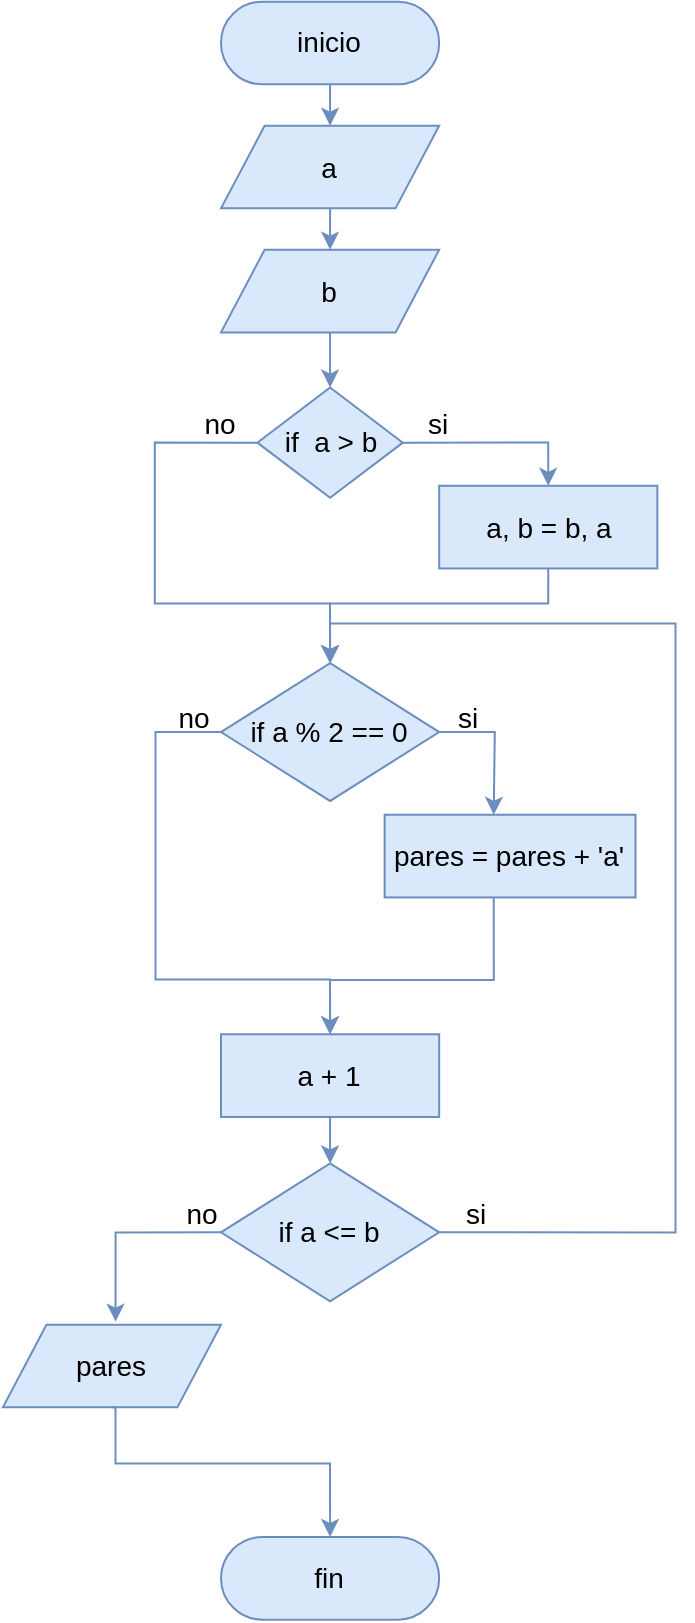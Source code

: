 <mxfile version="12.6.5" type="device"><diagram id="_AwgD7miDioPfK0IpuTw" name="Página-1"><mxGraphModel dx="1673" dy="1014" grid="1" gridSize="10" guides="1" tooltips="1" connect="1" arrows="1" fold="1" page="1" pageScale="1" pageWidth="850" pageHeight="1100" math="0" shadow="0"><root><mxCell id="0"/><mxCell id="1" parent="0"/><mxCell id="wYNIp5mWxCPKnwGpplwQ-1" value="inicio" style="rounded=1;whiteSpace=wrap;html=1;arcSize=50;fontSize=14;fillColor=#dae8fc;strokeColor=#6c8ebf;" vertex="1" parent="1"><mxGeometry x="365.497" y="144.82" width="109.091" height="41.345" as="geometry"/></mxCell><mxCell id="wYNIp5mWxCPKnwGpplwQ-2" value="a" style="shape=parallelogram;perimeter=parallelogramPerimeter;whiteSpace=wrap;html=1;fontSize=14;fillColor=#dae8fc;strokeColor=#6c8ebf;" vertex="1" parent="1"><mxGeometry x="365.497" y="206.837" width="109.091" height="41.345" as="geometry"/></mxCell><mxCell id="wYNIp5mWxCPKnwGpplwQ-26" style="edgeStyle=orthogonalEdgeStyle;rounded=0;orthogonalLoop=1;jettySize=auto;html=1;exitX=0.5;exitY=1;exitDx=0;exitDy=0;entryX=0.5;entryY=0;entryDx=0;entryDy=0;fontSize=14;fillColor=#dae8fc;strokeColor=#6c8ebf;" edge="1" parent="1" source="wYNIp5mWxCPKnwGpplwQ-1" target="wYNIp5mWxCPKnwGpplwQ-2"><mxGeometry relative="1" as="geometry"/></mxCell><mxCell id="wYNIp5mWxCPKnwGpplwQ-3" value="b" style="shape=parallelogram;perimeter=parallelogramPerimeter;whiteSpace=wrap;html=1;fontSize=14;fillColor=#dae8fc;strokeColor=#6c8ebf;" vertex="1" parent="1"><mxGeometry x="365.497" y="268.854" width="109.091" height="41.345" as="geometry"/></mxCell><mxCell id="wYNIp5mWxCPKnwGpplwQ-27" style="edgeStyle=orthogonalEdgeStyle;rounded=0;orthogonalLoop=1;jettySize=auto;html=1;exitX=0.5;exitY=1;exitDx=0;exitDy=0;entryX=0.5;entryY=0;entryDx=0;entryDy=0;fontSize=14;fillColor=#dae8fc;strokeColor=#6c8ebf;" edge="1" parent="1" source="wYNIp5mWxCPKnwGpplwQ-2" target="wYNIp5mWxCPKnwGpplwQ-3"><mxGeometry relative="1" as="geometry"/></mxCell><mxCell id="wYNIp5mWxCPKnwGpplwQ-7" style="edgeStyle=orthogonalEdgeStyle;rounded=0;orthogonalLoop=1;jettySize=auto;html=1;exitX=0;exitY=0.5;exitDx=0;exitDy=0;entryX=0.5;entryY=0;entryDx=0;entryDy=0;fontSize=14;fillColor=#dae8fc;strokeColor=#6c8ebf;" edge="1" parent="1" source="wYNIp5mWxCPKnwGpplwQ-5"><mxGeometry relative="1" as="geometry"><mxPoint x="420.043" y="475.576" as="targetPoint"/><Array as="points"><mxPoint x="332.41" y="365.82"/><mxPoint x="332.41" y="445.82"/><mxPoint x="420.41" y="445.82"/></Array></mxGeometry></mxCell><mxCell id="wYNIp5mWxCPKnwGpplwQ-5" value="if&amp;nbsp; a &amp;gt; b" style="rhombus;whiteSpace=wrap;html=1;fontSize=14;fillColor=#dae8fc;strokeColor=#6c8ebf;" vertex="1" parent="1"><mxGeometry x="383.679" y="337.761" width="72.727" height="55.126" as="geometry"/></mxCell><mxCell id="wYNIp5mWxCPKnwGpplwQ-28" style="edgeStyle=orthogonalEdgeStyle;rounded=0;orthogonalLoop=1;jettySize=auto;html=1;exitX=0.5;exitY=1;exitDx=0;exitDy=0;entryX=0.5;entryY=0;entryDx=0;entryDy=0;fontSize=14;fillColor=#dae8fc;strokeColor=#6c8ebf;" edge="1" parent="1" source="wYNIp5mWxCPKnwGpplwQ-3" target="wYNIp5mWxCPKnwGpplwQ-5"><mxGeometry relative="1" as="geometry"/></mxCell><mxCell id="wYNIp5mWxCPKnwGpplwQ-8" value="no" style="text;html=1;align=center;verticalAlign=middle;whiteSpace=wrap;rounded=0;fontSize=14;" vertex="1" parent="1"><mxGeometry x="347.315" y="349.475" width="36.364" height="13.782" as="geometry"/></mxCell><mxCell id="wYNIp5mWxCPKnwGpplwQ-11" style="edgeStyle=orthogonalEdgeStyle;rounded=0;orthogonalLoop=1;jettySize=auto;html=1;exitX=0.5;exitY=1;exitDx=0;exitDy=0;entryX=0.5;entryY=0;entryDx=0;entryDy=0;fontSize=14;fillColor=#dae8fc;strokeColor=#6c8ebf;" edge="1" parent="1" source="wYNIp5mWxCPKnwGpplwQ-9"><mxGeometry relative="1" as="geometry"><mxPoint x="420.043" y="475.576" as="targetPoint"/><Array as="points"><mxPoint x="528.77" y="445.82"/><mxPoint x="419.77" y="445.82"/></Array></mxGeometry></mxCell><mxCell id="wYNIp5mWxCPKnwGpplwQ-9" value="a, b = b, a" style="rounded=0;whiteSpace=wrap;html=1;fontSize=14;fillColor=#dae8fc;strokeColor=#6c8ebf;" vertex="1" parent="1"><mxGeometry x="474.588" y="386.887" width="109.091" height="41.345" as="geometry"/></mxCell><mxCell id="wYNIp5mWxCPKnwGpplwQ-10" style="edgeStyle=orthogonalEdgeStyle;rounded=0;orthogonalLoop=1;jettySize=auto;html=1;exitX=1;exitY=0.5;exitDx=0;exitDy=0;entryX=0.5;entryY=0;entryDx=0;entryDy=0;fontSize=14;fillColor=#dae8fc;strokeColor=#6c8ebf;" edge="1" parent="1" source="wYNIp5mWxCPKnwGpplwQ-5" target="wYNIp5mWxCPKnwGpplwQ-9"><mxGeometry relative="1" as="geometry"/></mxCell><mxCell id="wYNIp5mWxCPKnwGpplwQ-12" value="si" style="text;html=1;align=center;verticalAlign=middle;whiteSpace=wrap;rounded=0;fontSize=14;" vertex="1" parent="1"><mxGeometry x="456.406" y="349.475" width="36.364" height="13.782" as="geometry"/></mxCell><mxCell id="wYNIp5mWxCPKnwGpplwQ-16" style="edgeStyle=orthogonalEdgeStyle;rounded=0;orthogonalLoop=1;jettySize=auto;html=1;exitX=1;exitY=0.5;exitDx=0;exitDy=0;entryX=0.5;entryY=0;entryDx=0;entryDy=0;fontSize=14;fillColor=#dae8fc;strokeColor=#6c8ebf;" edge="1" parent="1" source="wYNIp5mWxCPKnwGpplwQ-13"><mxGeometry relative="1" as="geometry"><mxPoint x="501.861" y="551.375" as="targetPoint"/></mxGeometry></mxCell><mxCell id="wYNIp5mWxCPKnwGpplwQ-13" value="if a % 2 == 0" style="rhombus;whiteSpace=wrap;html=1;fontSize=14;fillColor=#dae8fc;strokeColor=#6c8ebf;" vertex="1" parent="1"><mxGeometry x="365.497" y="475.576" width="109.091" height="68.908" as="geometry"/></mxCell><mxCell id="wYNIp5mWxCPKnwGpplwQ-29" style="edgeStyle=orthogonalEdgeStyle;rounded=0;orthogonalLoop=1;jettySize=auto;html=1;exitX=0;exitY=0.5;exitDx=0;exitDy=0;entryX=0.5;entryY=0;entryDx=0;entryDy=0;fontSize=14;fillColor=#dae8fc;strokeColor=#6c8ebf;" edge="1" parent="1" source="wYNIp5mWxCPKnwGpplwQ-13" target="wYNIp5mWxCPKnwGpplwQ-19"><mxGeometry relative="1" as="geometry"><Array as="points"><mxPoint x="332.77" y="509.82"/><mxPoint x="332.77" y="633.82"/><mxPoint x="419.77" y="633.82"/></Array></mxGeometry></mxCell><mxCell id="wYNIp5mWxCPKnwGpplwQ-31" style="edgeStyle=orthogonalEdgeStyle;rounded=0;orthogonalLoop=1;jettySize=auto;html=1;exitX=0.5;exitY=1;exitDx=0;exitDy=0;entryX=0.5;entryY=0;entryDx=0;entryDy=0;fontSize=14;fillColor=#dae8fc;strokeColor=#6c8ebf;" edge="1" parent="1" target="wYNIp5mWxCPKnwGpplwQ-19"><mxGeometry relative="1" as="geometry"><mxPoint x="501.861" y="592.719" as="sourcePoint"/><Array as="points"><mxPoint x="501.861" y="634.064"/><mxPoint x="420.043" y="634.064"/></Array></mxGeometry></mxCell><mxCell id="wYNIp5mWxCPKnwGpplwQ-19" value="a + 1" style="rounded=0;whiteSpace=wrap;html=1;fontSize=14;fillColor=#dae8fc;strokeColor=#6c8ebf;" vertex="1" parent="1"><mxGeometry x="365.497" y="661.139" width="109.091" height="41.345" as="geometry"/></mxCell><mxCell id="wYNIp5mWxCPKnwGpplwQ-21" style="edgeStyle=orthogonalEdgeStyle;rounded=0;orthogonalLoop=1;jettySize=auto;html=1;exitX=1;exitY=0.5;exitDx=0;exitDy=0;entryX=0.5;entryY=0;entryDx=0;entryDy=0;fontSize=14;fillColor=#dae8fc;strokeColor=#6c8ebf;" edge="1" parent="1" source="wYNIp5mWxCPKnwGpplwQ-20" target="wYNIp5mWxCPKnwGpplwQ-13"><mxGeometry relative="1" as="geometry"><Array as="points"><mxPoint x="592.77" y="759.82"/><mxPoint x="592.77" y="455.82"/><mxPoint x="419.77" y="455.82"/></Array></mxGeometry></mxCell><mxCell id="wYNIp5mWxCPKnwGpplwQ-20" value="if a &amp;lt;= b" style="rhombus;whiteSpace=wrap;html=1;fontSize=14;fillColor=#dae8fc;strokeColor=#6c8ebf;" vertex="1" parent="1"><mxGeometry x="365.497" y="725.711" width="109.091" height="68.908" as="geometry"/></mxCell><mxCell id="wYNIp5mWxCPKnwGpplwQ-30" style="edgeStyle=orthogonalEdgeStyle;rounded=0;orthogonalLoop=1;jettySize=auto;html=1;exitX=0.5;exitY=1;exitDx=0;exitDy=0;entryX=0.5;entryY=0;entryDx=0;entryDy=0;fontSize=14;fillColor=#dae8fc;strokeColor=#6c8ebf;" edge="1" parent="1" source="wYNIp5mWxCPKnwGpplwQ-19" target="wYNIp5mWxCPKnwGpplwQ-20"><mxGeometry relative="1" as="geometry"/></mxCell><mxCell id="wYNIp5mWxCPKnwGpplwQ-22" value="si" style="text;html=1;align=center;verticalAlign=middle;whiteSpace=wrap;rounded=0;fontSize=14;" vertex="1" parent="1"><mxGeometry x="475.497" y="744.383" width="36.364" height="13.782" as="geometry"/></mxCell><mxCell id="wYNIp5mWxCPKnwGpplwQ-23" value="no" style="text;html=1;align=center;verticalAlign=middle;whiteSpace=wrap;rounded=0;fontSize=14;" vertex="1" parent="1"><mxGeometry x="338.225" y="744.383" width="36.364" height="13.782" as="geometry"/></mxCell><mxCell id="wYNIp5mWxCPKnwGpplwQ-24" value="fin" style="rounded=1;whiteSpace=wrap;html=1;arcSize=50;fontSize=14;fillColor=#dae8fc;strokeColor=#6c8ebf;" vertex="1" parent="1"><mxGeometry x="365.497" y="912.475" width="109.091" height="41.345" as="geometry"/></mxCell><mxCell id="wYNIp5mWxCPKnwGpplwQ-33" value="no" style="text;html=1;align=center;verticalAlign=middle;whiteSpace=wrap;rounded=0;fontSize=14;" vertex="1" parent="1"><mxGeometry x="334.134" y="496.249" width="36.364" height="13.782" as="geometry"/></mxCell><mxCell id="wYNIp5mWxCPKnwGpplwQ-34" value="si" style="text;html=1;align=center;verticalAlign=middle;whiteSpace=wrap;rounded=0;fontSize=14;" vertex="1" parent="1"><mxGeometry x="471.406" y="496.249" width="36.364" height="13.782" as="geometry"/></mxCell><mxCell id="wYNIp5mWxCPKnwGpplwQ-35" value="pares = pares + 'a'" style="rounded=0;whiteSpace=wrap;html=1;fontSize=14;fillColor=#dae8fc;strokeColor=#6c8ebf;" vertex="1" parent="1"><mxGeometry x="447.32" y="551.37" width="125.45" height="41.34" as="geometry"/></mxCell><mxCell id="wYNIp5mWxCPKnwGpplwQ-36" value="pares" style="shape=parallelogram;perimeter=parallelogramPerimeter;whiteSpace=wrap;html=1;fontSize=14;fillColor=#dae8fc;strokeColor=#6c8ebf;" vertex="1" parent="1"><mxGeometry x="256.41" y="806.333" width="109.091" height="41.345" as="geometry"/></mxCell><mxCell id="wYNIp5mWxCPKnwGpplwQ-25" style="edgeStyle=orthogonalEdgeStyle;rounded=0;orthogonalLoop=1;jettySize=auto;html=1;exitX=0.5;exitY=1;exitDx=0;exitDy=0;entryX=0.5;entryY=0;entryDx=0;entryDy=0;fontSize=14;fillColor=#dae8fc;strokeColor=#6c8ebf;" edge="1" parent="1" source="wYNIp5mWxCPKnwGpplwQ-36" target="wYNIp5mWxCPKnwGpplwQ-24"><mxGeometry relative="1" as="geometry"><Array as="points"><mxPoint x="312.77" y="847.82"/><mxPoint x="312.77" y="875.82"/><mxPoint x="419.77" y="875.82"/></Array></mxGeometry></mxCell><mxCell id="wYNIp5mWxCPKnwGpplwQ-37" style="edgeStyle=orthogonalEdgeStyle;rounded=0;orthogonalLoop=1;jettySize=auto;html=1;exitX=0;exitY=0.5;exitDx=0;exitDy=0;fontSize=14;fillColor=#dae8fc;strokeColor=#6c8ebf;" edge="1" parent="1" source="wYNIp5mWxCPKnwGpplwQ-20"><mxGeometry relative="1" as="geometry"><mxPoint x="365.497" y="760.165" as="sourcePoint"/><mxPoint x="312.77" y="804.82" as="targetPoint"/><Array as="points"><mxPoint x="312.77" y="759.82"/></Array></mxGeometry></mxCell></root></mxGraphModel></diagram></mxfile>